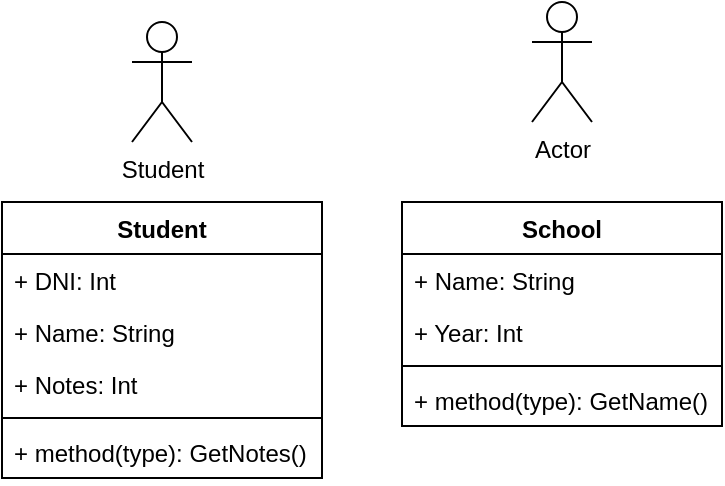 <mxfile>
    <diagram id="ZLhDBywV5Bb5yJcO8_IT" name="Page-1">
        <mxGraphModel dx="708" dy="506" grid="1" gridSize="10" guides="1" tooltips="1" connect="1" arrows="1" fold="1" page="1" pageScale="1" pageWidth="850" pageHeight="1100" math="0" shadow="0">
            <root>
                <mxCell id="0"/>
                <mxCell id="1" parent="0"/>
                <mxCell id="12" value="Student" style="shape=umlActor;verticalLabelPosition=bottom;verticalAlign=top;html=1;outlineConnect=0;" vertex="1" parent="1">
                    <mxGeometry x="435" y="190" width="30" height="60" as="geometry"/>
                </mxCell>
                <mxCell id="84" value="Student" style="swimlane;fontStyle=1;align=center;verticalAlign=top;childLayout=stackLayout;horizontal=1;startSize=26;horizontalStack=0;resizeParent=1;resizeParentMax=0;resizeLast=0;collapsible=1;marginBottom=0;" vertex="1" parent="1">
                    <mxGeometry x="370" y="280" width="160" height="138" as="geometry"/>
                </mxCell>
                <mxCell id="89" value="+ DNI: Int" style="text;strokeColor=none;fillColor=none;align=left;verticalAlign=top;spacingLeft=4;spacingRight=4;overflow=hidden;rotatable=0;points=[[0,0.5],[1,0.5]];portConstraint=eastwest;" vertex="1" parent="84">
                    <mxGeometry y="26" width="160" height="26" as="geometry"/>
                </mxCell>
                <mxCell id="85" value="+ Name: String" style="text;strokeColor=none;fillColor=none;align=left;verticalAlign=top;spacingLeft=4;spacingRight=4;overflow=hidden;rotatable=0;points=[[0,0.5],[1,0.5]];portConstraint=eastwest;" vertex="1" parent="84">
                    <mxGeometry y="52" width="160" height="26" as="geometry"/>
                </mxCell>
                <mxCell id="90" value="+ Notes: Int" style="text;strokeColor=none;fillColor=none;align=left;verticalAlign=top;spacingLeft=4;spacingRight=4;overflow=hidden;rotatable=0;points=[[0,0.5],[1,0.5]];portConstraint=eastwest;" vertex="1" parent="84">
                    <mxGeometry y="78" width="160" height="26" as="geometry"/>
                </mxCell>
                <mxCell id="86" value="" style="line;strokeWidth=1;fillColor=none;align=left;verticalAlign=middle;spacingTop=-1;spacingLeft=3;spacingRight=3;rotatable=0;labelPosition=right;points=[];portConstraint=eastwest;strokeColor=inherit;" vertex="1" parent="84">
                    <mxGeometry y="104" width="160" height="8" as="geometry"/>
                </mxCell>
                <mxCell id="87" value="+ method(type): GetNotes()" style="text;strokeColor=none;fillColor=none;align=left;verticalAlign=top;spacingLeft=4;spacingRight=4;overflow=hidden;rotatable=0;points=[[0,0.5],[1,0.5]];portConstraint=eastwest;" vertex="1" parent="84">
                    <mxGeometry y="112" width="160" height="26" as="geometry"/>
                </mxCell>
                <mxCell id="95" value="School" style="swimlane;fontStyle=1;align=center;verticalAlign=top;childLayout=stackLayout;horizontal=1;startSize=26;horizontalStack=0;resizeParent=1;resizeParentMax=0;resizeLast=0;collapsible=1;marginBottom=0;" vertex="1" parent="1">
                    <mxGeometry x="570" y="280" width="160" height="112" as="geometry"/>
                </mxCell>
                <mxCell id="96" value="+ Name: String" style="text;strokeColor=none;fillColor=none;align=left;verticalAlign=top;spacingLeft=4;spacingRight=4;overflow=hidden;rotatable=0;points=[[0,0.5],[1,0.5]];portConstraint=eastwest;" vertex="1" parent="95">
                    <mxGeometry y="26" width="160" height="26" as="geometry"/>
                </mxCell>
                <mxCell id="97" value="+ Year: Int" style="text;strokeColor=none;fillColor=none;align=left;verticalAlign=top;spacingLeft=4;spacingRight=4;overflow=hidden;rotatable=0;points=[[0,0.5],[1,0.5]];portConstraint=eastwest;" vertex="1" parent="95">
                    <mxGeometry y="52" width="160" height="26" as="geometry"/>
                </mxCell>
                <mxCell id="99" value="" style="line;strokeWidth=1;fillColor=none;align=left;verticalAlign=middle;spacingTop=-1;spacingLeft=3;spacingRight=3;rotatable=0;labelPosition=right;points=[];portConstraint=eastwest;strokeColor=inherit;" vertex="1" parent="95">
                    <mxGeometry y="78" width="160" height="8" as="geometry"/>
                </mxCell>
                <mxCell id="100" value="+ method(type): GetName()" style="text;strokeColor=none;fillColor=none;align=left;verticalAlign=top;spacingLeft=4;spacingRight=4;overflow=hidden;rotatable=0;points=[[0,0.5],[1,0.5]];portConstraint=eastwest;" vertex="1" parent="95">
                    <mxGeometry y="86" width="160" height="26" as="geometry"/>
                </mxCell>
                <mxCell id="102" value="Actor" style="shape=umlActor;verticalLabelPosition=bottom;verticalAlign=top;html=1;" vertex="1" parent="1">
                    <mxGeometry x="635" y="180" width="30" height="60" as="geometry"/>
                </mxCell>
            </root>
        </mxGraphModel>
    </diagram>
</mxfile>